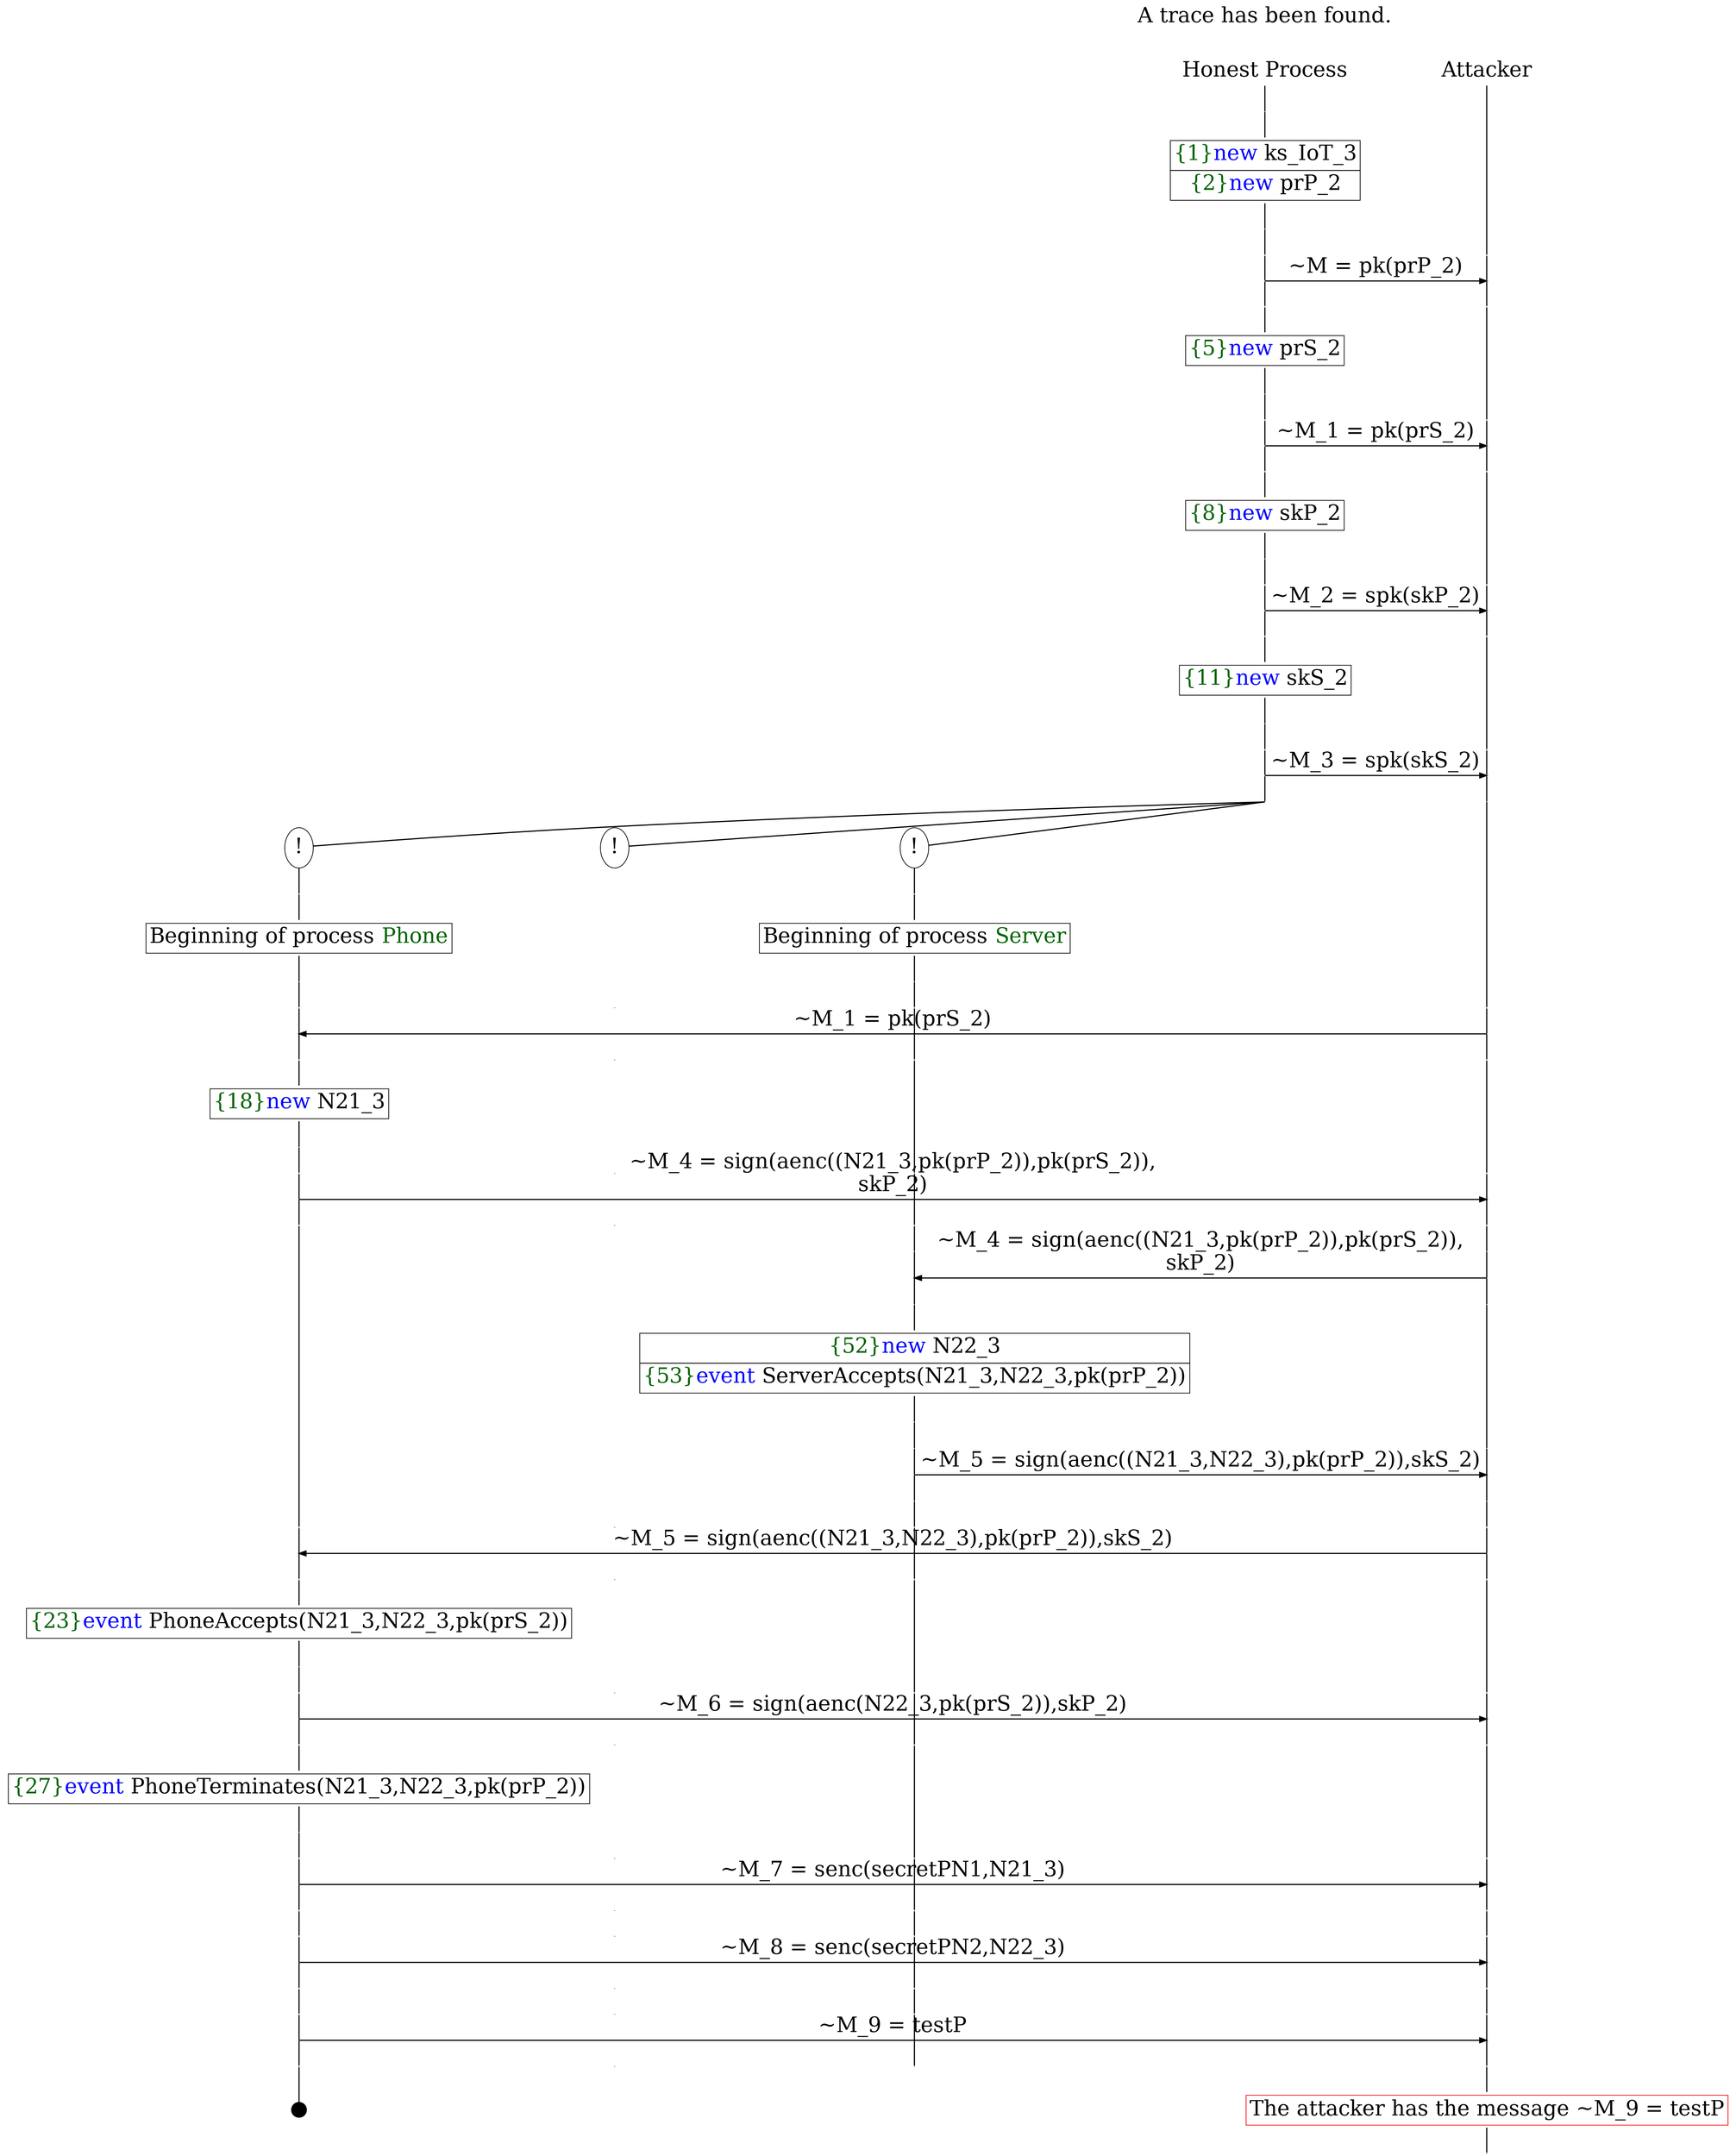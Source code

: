 digraph {
graph [ordering = out]
edge [arrowhead = none, penwidth = 1.6, fontsize = 30]
node [shape = point, width = 0, height = 0, fontsize = 30]
Trace [label = <A trace has been found.<br/>
>, shape = plaintext]
P0__0 [label = "Honest Process", shape = plaintext]
P__0 [label = "Attacker", shape = plaintext]
Trace -> P0__0 [label = "", style = invisible, weight = 100]{rank = same; P0__0 P__0}
P0__0 -> P0__1 [label = <>, weight = 100]
P0__1 -> P0__2 [label = <>, weight = 100]
P0__2 [shape = plaintext, label = <<TABLE BORDER="0" CELLBORDER="1" CELLSPACING="0" CELLPADDING="4"> <TR><TD><FONT COLOR="darkgreen">{1}</FONT><FONT COLOR="blue">new </FONT>ks_IoT_3</TD></TR><TR><TD><FONT COLOR="darkgreen">{2}</FONT><FONT COLOR="blue">new </FONT>prP_2</TD></TR></TABLE>>]
P0__2 -> P0__3 [label = <>, weight = 100]
P0__3 -> P0__4 [label = <>, weight = 100]
P__0 -> P__1 [label = <>, weight = 100]
{rank = same; P__1 P0__4}
P0__4 -> P0__5 [label = <>, weight = 100]
P__1 -> P__2 [label = <>, weight = 100]
{rank = same; P__2 P0__5}
P0__5 -> P__2 [label = <~M = pk(prP_2)>, arrowhead = normal]
P0__5 -> P0__6 [label = <>, weight = 100]
P__2 -> P__3 [label = <>, weight = 100]
{rank = same; P__3 P0__6}
P0__6 -> P0__7 [label = <>, weight = 100]
P0__7 [shape = plaintext, label = <<TABLE BORDER="0" CELLBORDER="1" CELLSPACING="0" CELLPADDING="4"> <TR><TD><FONT COLOR="darkgreen">{5}</FONT><FONT COLOR="blue">new </FONT>prS_2</TD></TR></TABLE>>]
P0__7 -> P0__8 [label = <>, weight = 100]
P0__8 -> P0__9 [label = <>, weight = 100]
P__3 -> P__4 [label = <>, weight = 100]
{rank = same; P__4 P0__9}
P0__9 -> P0__10 [label = <>, weight = 100]
P__4 -> P__5 [label = <>, weight = 100]
{rank = same; P__5 P0__10}
P0__10 -> P__5 [label = <~M_1 = pk(prS_2)>, arrowhead = normal]
P0__10 -> P0__11 [label = <>, weight = 100]
P__5 -> P__6 [label = <>, weight = 100]
{rank = same; P__6 P0__11}
P0__11 -> P0__12 [label = <>, weight = 100]
P0__12 [shape = plaintext, label = <<TABLE BORDER="0" CELLBORDER="1" CELLSPACING="0" CELLPADDING="4"> <TR><TD><FONT COLOR="darkgreen">{8}</FONT><FONT COLOR="blue">new </FONT>skP_2</TD></TR></TABLE>>]
P0__12 -> P0__13 [label = <>, weight = 100]
P0__13 -> P0__14 [label = <>, weight = 100]
P__6 -> P__7 [label = <>, weight = 100]
{rank = same; P__7 P0__14}
P0__14 -> P0__15 [label = <>, weight = 100]
P__7 -> P__8 [label = <>, weight = 100]
{rank = same; P__8 P0__15}
P0__15 -> P__8 [label = <~M_2 = spk(skP_2)>, arrowhead = normal]
P0__15 -> P0__16 [label = <>, weight = 100]
P__8 -> P__9 [label = <>, weight = 100]
{rank = same; P__9 P0__16}
P0__16 -> P0__17 [label = <>, weight = 100]
P0__17 [shape = plaintext, label = <<TABLE BORDER="0" CELLBORDER="1" CELLSPACING="0" CELLPADDING="4"> <TR><TD><FONT COLOR="darkgreen">{11}</FONT><FONT COLOR="blue">new </FONT>skS_2</TD></TR></TABLE>>]
P0__17 -> P0__18 [label = <>, weight = 100]
P0__18 -> P0__19 [label = <>, weight = 100]
P__9 -> P__10 [label = <>, weight = 100]
{rank = same; P__10 P0__19}
P0__19 -> P0__20 [label = <>, weight = 100]
P__10 -> P__11 [label = <>, weight = 100]
{rank = same; P__11 P0__20}
P0__20 -> P__11 [label = <~M_3 = spk(skS_2)>, arrowhead = normal]
P0__20 -> P0__21 [label = <>, weight = 100]
P__11 -> P__12 [label = <>, weight = 100]
{rank = same; P__12 P0__21}
/*RPar */
P0__21 -> P0_2__21 [label = <>]
P0__21 -> P0_1__21 [label = <>]
P0__21 -> P0_0__21 [label = <>]
P0__21 [label = "", fixedsize = false, width = 0, height = 0, shape = none]
{rank = same; P0_0__21 P0_1__21 P0_2__21}
P0_0__21 [label = "!", shape = ellipse]
P0_0_0__21 [label = "", fixedsize = false, width = 0, height = 0, shape = none]
P0_0__21 -> P0_0_0__21 [label = <>, weight = 100]
P0_0_0__21 -> P0_0_0__22 [label = <>, weight = 100]
P0_0_0__22 [shape = plaintext, label = <<TABLE BORDER="0" CELLBORDER="1" CELLSPACING="0" CELLPADDING="4"> <TR><TD>Beginning of process <FONT COLOR="darkgreen">Server</FONT></TD></TR></TABLE>>]
P0_0_0__22 -> P0_0_0__23 [label = <>, weight = 100]
P0_1__21 [label = "!", shape = ellipse]
P0_2__21 [label = "!", shape = ellipse]
P0_2_0__21 [label = "", fixedsize = false, width = 0, height = 0, shape = none]
P0_2__21 -> P0_2_0__21 [label = <>, weight = 100]
P0_2_0__21 -> P0_2_0__22 [label = <>, weight = 100]
P0_2_0__22 [shape = plaintext, label = <<TABLE BORDER="0" CELLBORDER="1" CELLSPACING="0" CELLPADDING="4"> <TR><TD>Beginning of process <FONT COLOR="darkgreen">Phone</FONT></TD></TR></TABLE>>]
P0_2_0__22 -> P0_2_0__23 [label = <>, weight = 100]
P0_2_0__23 -> P0_2_0__24 [label = <>, weight = 100]
P0_1__22 [label = "", style = invisible]
P0_1__21 -> P0_1__22 [label = <>, weight = 100, style = invisible]
P0_0_0__23 -> P0_0_0__24 [label = <>, weight = 100]
P__12 -> P__13 [label = <>, weight = 100]
{rank = same; P__13 P0_0_0__24 P0_1__22 P0_2_0__24}
P0_2_0__24 -> P0_2_0__25 [label = <>, weight = 100]
P__13 -> P__14 [label = <>, weight = 100]
{rank = same; P__14 P0_2_0__25}
P0_2_0__25 -> P__14 [label = <~M_1 = pk(prS_2)>, dir = back, arrowhead = normal]
P0_2_0__25 -> P0_2_0__26 [label = <>, weight = 100]
P0_1__23 [label = "", style = invisible]
P0_1__22 -> P0_1__23 [label = <>, weight = 100, style = invisible]
P0_0_0__24 -> P0_0_0__25 [label = <>, weight = 100]
P__14 -> P__15 [label = <>, weight = 100]
{rank = same; P__15 P0_0_0__25 P0_1__23 P0_2_0__26}
P0_2_0__26 -> P0_2_0__27 [label = <>, weight = 100]
P0_2_0__27 [shape = plaintext, label = <<TABLE BORDER="0" CELLBORDER="1" CELLSPACING="0" CELLPADDING="4"> <TR><TD><FONT COLOR="darkgreen">{18}</FONT><FONT COLOR="blue">new </FONT>N21_3</TD></TR></TABLE>>]
P0_2_0__27 -> P0_2_0__28 [label = <>, weight = 100]
P0_2_0__28 -> P0_2_0__29 [label = <>, weight = 100]
P0_1__24 [label = "", style = invisible]
P0_1__23 -> P0_1__24 [label = <>, weight = 100, style = invisible]
P0_0_0__25 -> P0_0_0__26 [label = <>, weight = 100]
P__15 -> P__16 [label = <>, weight = 100]
{rank = same; P__16 P0_0_0__26 P0_1__24 P0_2_0__29}
P0_2_0__29 -> P0_2_0__30 [label = <>, weight = 100]
P__16 -> P__17 [label = <>, weight = 100]
{rank = same; P__17 P0_2_0__30}
P0_2_0__30 -> P__17 [label = <~M_4 = sign(aenc((N21_3,pk(prP_2)),pk(prS_2)),<br/>
skP_2)>, arrowhead = normal]
P0_2_0__30 -> P0_2_0__31 [label = <>, weight = 100]
P0_1__25 [label = "", style = invisible]
P0_1__24 -> P0_1__25 [label = <>, weight = 100, style = invisible]
P0_0_0__26 -> P0_0_0__27 [label = <>, weight = 100]
P__17 -> P__18 [label = <>, weight = 100]
{rank = same; P__18 P0_0_0__27 P0_1__25 P0_2_0__31}
P0_0_0__27 -> P0_0_0__28 [label = <>, weight = 100]
P__18 -> P__19 [label = <>, weight = 100]
{rank = same; P__19 P0_0_0__28}
P0_0_0__28 -> P0_0_0__29 [label = <>, weight = 100]
P__19 -> P__20 [label = <>, weight = 100]
{rank = same; P__20 P0_0_0__29}
P0_0_0__29 -> P__20 [label = <~M_4 = sign(aenc((N21_3,pk(prP_2)),pk(prS_2)),<br/>
skP_2)>, dir = back, arrowhead = normal]
P0_0_0__29 -> P0_0_0__30 [label = <>, weight = 100]
P__20 -> P__21 [label = <>, weight = 100]
{rank = same; P__21 P0_0_0__30}
P0_0_0__30 -> P0_0_0__31 [label = <>, weight = 100]
P0_0_0__31 [shape = plaintext, label = <<TABLE BORDER="0" CELLBORDER="1" CELLSPACING="0" CELLPADDING="4"> <TR><TD><FONT COLOR="darkgreen">{52}</FONT><FONT COLOR="blue">new </FONT>N22_3</TD></TR><TR><TD><FONT COLOR="darkgreen">{53}</FONT><FONT COLOR="blue">event</FONT> ServerAccepts(N21_3,N22_3,pk(prP_2))<br/>
</TD></TR></TABLE>>]
P0_0_0__31 -> P0_0_0__32 [label = <>, weight = 100]
P0_0_0__32 -> P0_0_0__33 [label = <>, weight = 100]
P__21 -> P__22 [label = <>, weight = 100]
{rank = same; P__22 P0_0_0__33}
P0_0_0__33 -> P0_0_0__34 [label = <>, weight = 100]
P__22 -> P__23 [label = <>, weight = 100]
{rank = same; P__23 P0_0_0__34}
P0_0_0__34 -> P__23 [label = <~M_5 = sign(aenc((N21_3,N22_3),pk(prP_2)),skS_2)>, arrowhead = normal]
P0_0_0__34 -> P0_0_0__35 [label = <>, weight = 100]
P__23 -> P__24 [label = <>, weight = 100]
{rank = same; P__24 P0_0_0__35}
P0_2_0__31 -> P0_2_0__32 [label = <>, weight = 100]
P0_1__26 [label = "", style = invisible]
P0_1__25 -> P0_1__26 [label = <>, weight = 100, style = invisible]
P0_0_0__35 -> P0_0_0__36 [label = <>, weight = 100]
P__24 -> P__25 [label = <>, weight = 100]
{rank = same; P__25 P0_0_0__36 P0_1__26 P0_2_0__32}
P0_2_0__32 -> P0_2_0__33 [label = <>, weight = 100]
P__25 -> P__26 [label = <>, weight = 100]
{rank = same; P__26 P0_2_0__33}
P0_2_0__33 -> P__26 [label = <~M_5 = sign(aenc((N21_3,N22_3),pk(prP_2)),skS_2)>, dir = back, arrowhead = normal]
P0_2_0__33 -> P0_2_0__34 [label = <>, weight = 100]
P0_1__27 [label = "", style = invisible]
P0_1__26 -> P0_1__27 [label = <>, weight = 100, style = invisible]
P0_0_0__36 -> P0_0_0__37 [label = <>, weight = 100]
P__26 -> P__27 [label = <>, weight = 100]
{rank = same; P__27 P0_0_0__37 P0_1__27 P0_2_0__34}
P0_2_0__34 -> P0_2_0__35 [label = <>, weight = 100]
P0_2_0__35 [shape = plaintext, label = <<TABLE BORDER="0" CELLBORDER="1" CELLSPACING="0" CELLPADDING="4"> <TR><TD><FONT COLOR="darkgreen">{23}</FONT><FONT COLOR="blue">event</FONT> PhoneAccepts(N21_3,N22_3,pk(prS_2))</TD></TR></TABLE>>]
P0_2_0__35 -> P0_2_0__36 [label = <>, weight = 100]
P0_2_0__36 -> P0_2_0__37 [label = <>, weight = 100]
P0_1__28 [label = "", style = invisible]
P0_1__27 -> P0_1__28 [label = <>, weight = 100, style = invisible]
P0_0_0__37 -> P0_0_0__38 [label = <>, weight = 100]
P__27 -> P__28 [label = <>, weight = 100]
{rank = same; P__28 P0_0_0__38 P0_1__28 P0_2_0__37}
P0_2_0__37 -> P0_2_0__38 [label = <>, weight = 100]
P__28 -> P__29 [label = <>, weight = 100]
{rank = same; P__29 P0_2_0__38}
P0_2_0__38 -> P__29 [label = <~M_6 = sign(aenc(N22_3,pk(prS_2)),skP_2)>, arrowhead = normal]
P0_2_0__38 -> P0_2_0__39 [label = <>, weight = 100]
P0_1__29 [label = "", style = invisible]
P0_1__28 -> P0_1__29 [label = <>, weight = 100, style = invisible]
P0_0_0__38 -> P0_0_0__39 [label = <>, weight = 100]
P__29 -> P__30 [label = <>, weight = 100]
{rank = same; P__30 P0_0_0__39 P0_1__29 P0_2_0__39}
P0_2_0__39 -> P0_2_0__40 [label = <>, weight = 100]
P0_2_0__40 [shape = plaintext, label = <<TABLE BORDER="0" CELLBORDER="1" CELLSPACING="0" CELLPADDING="4"> <TR><TD><FONT COLOR="darkgreen">{27}</FONT><FONT COLOR="blue">event</FONT> PhoneTerminates(N21_3,N22_3,pk(prP_2))<br/>
</TD></TR></TABLE>>]
P0_2_0__40 -> P0_2_0__41 [label = <>, weight = 100]
P0_2_0__41 -> P0_2_0__42 [label = <>, weight = 100]
P0_1__30 [label = "", style = invisible]
P0_1__29 -> P0_1__30 [label = <>, weight = 100, style = invisible]
P0_0_0__39 -> P0_0_0__40 [label = <>, weight = 100]
P__30 -> P__31 [label = <>, weight = 100]
{rank = same; P__31 P0_0_0__40 P0_1__30 P0_2_0__42}
P0_2_0__42 -> P0_2_0__43 [label = <>, weight = 100]
P__31 -> P__32 [label = <>, weight = 100]
{rank = same; P__32 P0_2_0__43}
P0_2_0__43 -> P__32 [label = <~M_7 = senc(secretPN1,N21_3)>, arrowhead = normal]
P0_2_0__43 -> P0_2_0__44 [label = <>, weight = 100]
P0_1__31 [label = "", style = invisible]
P0_1__30 -> P0_1__31 [label = <>, weight = 100, style = invisible]
P0_0_0__40 -> P0_0_0__41 [label = <>, weight = 100]
P__32 -> P__33 [label = <>, weight = 100]
{rank = same; P__33 P0_0_0__41 P0_1__31 P0_2_0__44}
P0_2_0__44 -> P0_2_0__45 [label = <>, weight = 100]
P0_1__32 [label = "", style = invisible]
P0_1__31 -> P0_1__32 [label = <>, weight = 100, style = invisible]
P0_0_0__41 -> P0_0_0__42 [label = <>, weight = 100]
P__33 -> P__34 [label = <>, weight = 100]
{rank = same; P__34 P0_0_0__42 P0_1__32 P0_2_0__45}
P0_2_0__45 -> P0_2_0__46 [label = <>, weight = 100]
P__34 -> P__35 [label = <>, weight = 100]
{rank = same; P__35 P0_2_0__46}
P0_2_0__46 -> P__35 [label = <~M_8 = senc(secretPN2,N22_3)>, arrowhead = normal]
P0_2_0__46 -> P0_2_0__47 [label = <>, weight = 100]
P0_1__33 [label = "", style = invisible]
P0_1__32 -> P0_1__33 [label = <>, weight = 100, style = invisible]
P0_0_0__42 -> P0_0_0__43 [label = <>, weight = 100]
P__35 -> P__36 [label = <>, weight = 100]
{rank = same; P__36 P0_0_0__43 P0_1__33 P0_2_0__47}
P0_2_0__47 -> P0_2_0__48 [label = <>, weight = 100]
P0_1__34 [label = "", style = invisible]
P0_1__33 -> P0_1__34 [label = <>, weight = 100, style = invisible]
P0_0_0__43 -> P0_0_0__44 [label = <>, weight = 100]
P__36 -> P__37 [label = <>, weight = 100]
{rank = same; P__37 P0_0_0__44 P0_1__34 P0_2_0__48}
P0_2_0__48 -> P0_2_0__49 [label = <>, weight = 100]
P__37 -> P__38 [label = <>, weight = 100]
{rank = same; P__38 P0_2_0__49}
P0_2_0__49 -> P__38 [label = <~M_9 = testP>, arrowhead = normal]
P0_2_0__49 -> P0_2_0__50 [label = <>, weight = 100]
P0_1__35 [label = "", style = invisible]
P0_1__34 -> P0_1__35 [label = <>, weight = 100, style = invisible]
P0_0_0__44 -> P0_0_0__45 [label = <>, weight = 100]
P__38 -> P__39 [label = <>, weight = 100]
{rank = same; P__39 P0_0_0__45 P0_1__35 P0_2_0__50}
P0_2_0__51 [label = "", width = 0.3, height = 0.3]
P0_2_0__50 -> P0_2_0__51 [label = <>, weight = 100]
P__39 -> P__40 [label = <>, weight = 100]
P__40 [color = red, shape = plaintext, label = <<TABLE BORDER="0" CELLBORDER="1" CELLSPACING="0" CELLPADDING="4"> <TR><TD>The attacker has the message ~M_9 = testP</TD></TR></TABLE>>]
P__40 -> P__41 [label = <>, weight = 100]
}